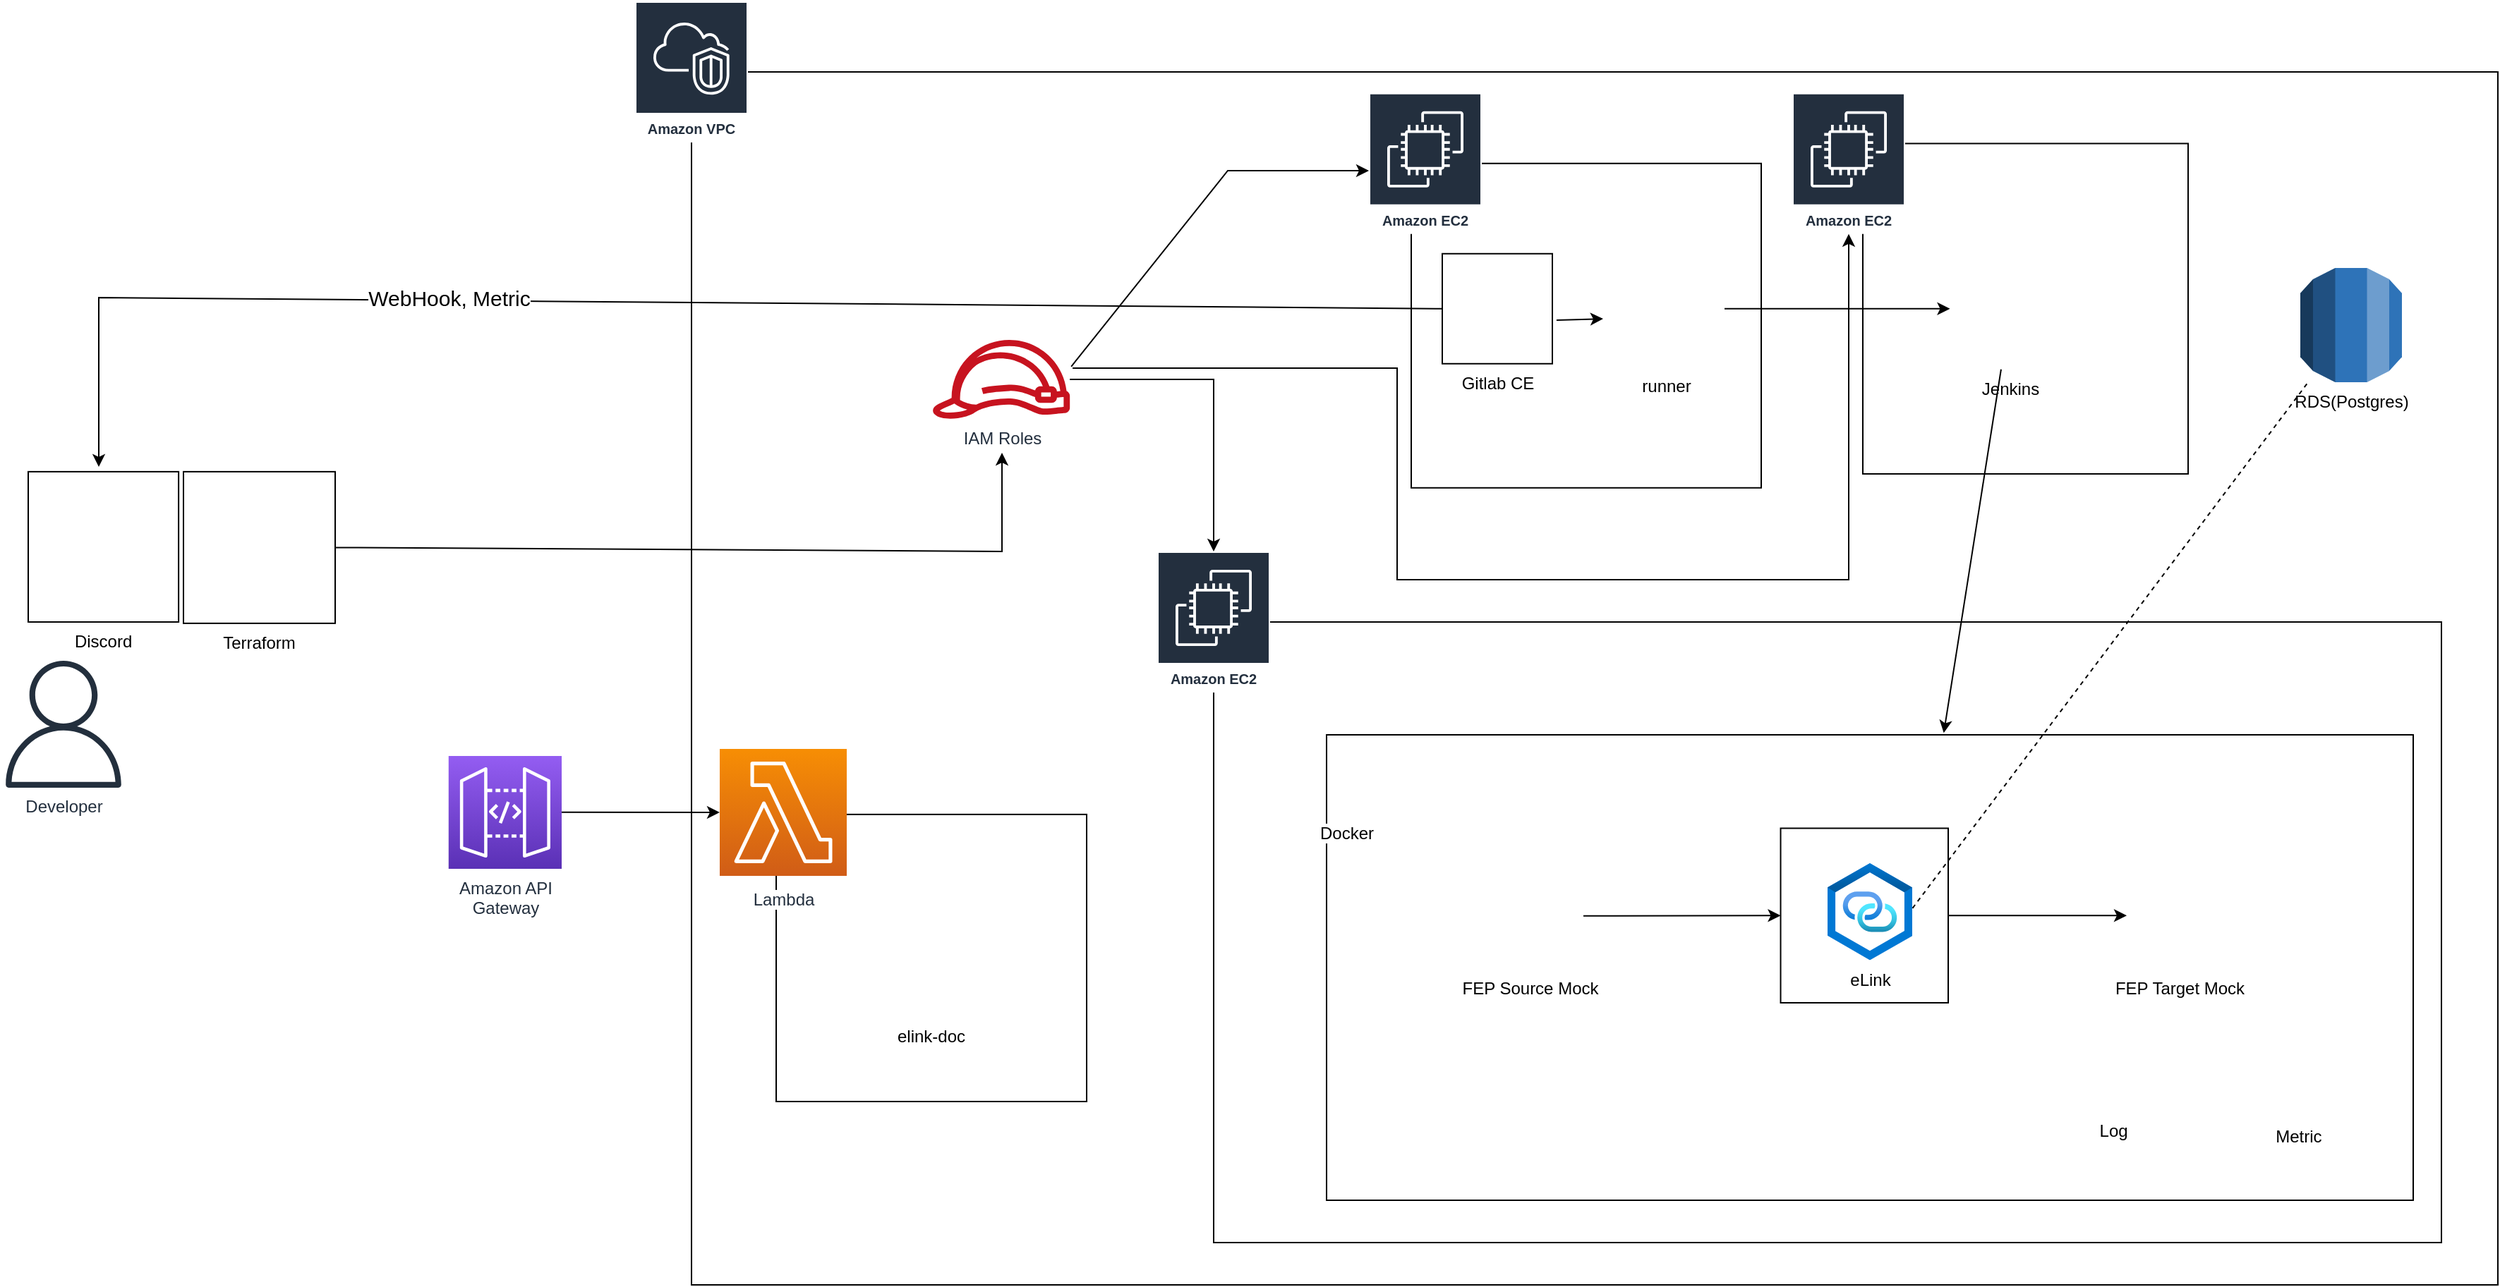 <mxfile version="24.7.17">
  <diagram id="Ht1M8jgEwFfnCIfOTk4-" name="Page-1">
    <mxGraphModel dx="3609" dy="2128" grid="1" gridSize="10" guides="1" tooltips="1" connect="1" arrows="1" fold="1" page="1" pageScale="1" pageWidth="1169" pageHeight="827" math="0" shadow="0">
      <root>
        <mxCell id="0" />
        <mxCell id="1" parent="0" />
        <mxCell id="_Apwnt3_-4KDrW0ZBKdp-31" value="" style="rounded=0;whiteSpace=wrap;html=1;fillColor=none;" vertex="1" parent="1">
          <mxGeometry x="10" y="-30" width="1280" height="860" as="geometry" />
        </mxCell>
        <mxCell id="_Apwnt3_-4KDrW0ZBKdp-57" value="" style="rounded=0;whiteSpace=wrap;html=1;fillColor=none;" vertex="1" parent="1">
          <mxGeometry x="70" y="496.44" width="220" height="203.56" as="geometry" />
        </mxCell>
        <mxCell id="_Apwnt3_-4KDrW0ZBKdp-13" value="" style="rounded=0;whiteSpace=wrap;html=1;fillColor=none;" vertex="1" parent="1">
          <mxGeometry x="380" y="360" width="870" height="440" as="geometry" />
        </mxCell>
        <mxCell id="_Apwnt3_-4KDrW0ZBKdp-25" value="" style="rounded=0;whiteSpace=wrap;html=1;fillColor=none;" vertex="1" parent="1">
          <mxGeometry x="460" y="440" width="770" height="330" as="geometry" />
        </mxCell>
        <mxCell id="_Apwnt3_-4KDrW0ZBKdp-38" value="" style="rounded=0;whiteSpace=wrap;html=1;fillColor=none;" vertex="1" parent="1">
          <mxGeometry x="781.75" y="506.25" width="118.75" height="123.75" as="geometry" />
        </mxCell>
        <mxCell id="_Apwnt3_-4KDrW0ZBKdp-33" value="" style="rounded=0;whiteSpace=wrap;html=1;fillColor=none;" vertex="1" parent="1">
          <mxGeometry x="840" y="20.76" width="230.5" height="234.25" as="geometry" />
        </mxCell>
        <mxCell id="_Apwnt3_-4KDrW0ZBKdp-8" value="" style="rounded=0;whiteSpace=wrap;html=1;fillColor=none;" vertex="1" parent="1">
          <mxGeometry x="520" y="34.88" width="248" height="230" as="geometry" />
        </mxCell>
        <mxCell id="_Apwnt3_-4KDrW0ZBKdp-5" value="elink-doc" style="shape=image;verticalLabelPosition=bottom;labelBackgroundColor=default;verticalAlign=top;aspect=fixed;imageAspect=0;image=https://taetaetae.github.io/images/spring-boot-eclipse/spring-boot-logo.jpg;" vertex="1" parent="1">
          <mxGeometry x="135" y="550" width="90" height="90" as="geometry" />
        </mxCell>
        <mxCell id="UEzPUAAOIrF-is8g5C7q-113" value="Lambda" style="outlineConnect=0;fontColor=#232F3E;gradientColor=#F78E04;gradientDirection=north;fillColor=#D05C17;strokeColor=#ffffff;dashed=0;verticalLabelPosition=bottom;verticalAlign=top;align=center;html=1;fontSize=12;fontStyle=0;aspect=fixed;shape=mxgraph.aws4.resourceIcon;resIcon=mxgraph.aws4.lambda;labelBackgroundColor=#ffffff;spacingTop=3;" parent="1" vertex="1">
          <mxGeometry x="30.0" y="450" width="90" height="90" as="geometry" />
        </mxCell>
        <mxCell id="UEzPUAAOIrF-is8g5C7q-114" value="Amazon API&lt;br&gt;Gateway&lt;br&gt;" style="outlineConnect=0;fontColor=#232F3E;gradientColor=#945DF2;gradientDirection=north;fillColor=#5A30B5;strokeColor=#ffffff;dashed=0;verticalLabelPosition=bottom;verticalAlign=top;align=center;html=1;fontSize=12;fontStyle=0;aspect=fixed;shape=mxgraph.aws4.resourceIcon;resIcon=mxgraph.aws4.api_gateway;labelBackgroundColor=#ffffff;" parent="1" vertex="1">
          <mxGeometry x="-162.12" y="454.94" width="80.12" height="80.12" as="geometry" />
        </mxCell>
        <mxCell id="UEzPUAAOIrF-is8g5C7q-122" value="IAM Roles" style="outlineConnect=0;fontColor=#232F3E;gradientColor=none;fillColor=#C7131F;strokeColor=none;dashed=0;verticalLabelPosition=bottom;verticalAlign=top;align=center;html=1;fontSize=12;fontStyle=0;aspect=fixed;pointerEvents=1;shape=mxgraph.aws4.role;labelBackgroundColor=#ffffff;" parent="1" vertex="1">
          <mxGeometry x="180" y="160" width="99.09" height="55.9" as="geometry" />
        </mxCell>
        <mxCell id="_Apwnt3_-4KDrW0ZBKdp-1" value="Gitlab CE" style="shape=image;html=1;verticalAlign=top;verticalLabelPosition=bottom;labelBackgroundColor=#ffffff;imageAspect=0;aspect=fixed;image=https://cdn4.iconfinder.com/data/icons/socialcones/508/Gitlab-128.png;imageBorder=default;" vertex="1" parent="1">
          <mxGeometry x="542" y="98.88" width="78" height="78" as="geometry" />
        </mxCell>
        <mxCell id="_Apwnt3_-4KDrW0ZBKdp-3" value="Amazon EC2" style="sketch=0;outlineConnect=0;fontColor=#232F3E;gradientColor=none;strokeColor=#ffffff;fillColor=#232F3E;dashed=0;verticalLabelPosition=middle;verticalAlign=bottom;align=center;html=1;whiteSpace=wrap;fontSize=10;fontStyle=1;spacing=3;shape=mxgraph.aws4.productIcon;prIcon=mxgraph.aws4.ec2;" vertex="1" parent="1">
          <mxGeometry x="490" y="-15.12" width="80" height="100" as="geometry" />
        </mxCell>
        <mxCell id="_Apwnt3_-4KDrW0ZBKdp-6" value="Amazon EC2" style="sketch=0;outlineConnect=0;fontColor=#232F3E;gradientColor=none;strokeColor=#ffffff;fillColor=#232F3E;dashed=0;verticalLabelPosition=middle;verticalAlign=bottom;align=center;html=1;whiteSpace=wrap;fontSize=10;fontStyle=1;spacing=3;shape=mxgraph.aws4.productIcon;prIcon=mxgraph.aws4.ec2;" vertex="1" parent="1">
          <mxGeometry x="340" y="310" width="80" height="100" as="geometry" />
        </mxCell>
        <mxCell id="_Apwnt3_-4KDrW0ZBKdp-9" value="Developer" style="sketch=0;outlineConnect=0;fontColor=#232F3E;gradientColor=none;fillColor=#232F3D;strokeColor=none;dashed=0;verticalLabelPosition=bottom;verticalAlign=top;align=center;html=1;fontSize=12;fontStyle=0;aspect=fixed;pointerEvents=1;shape=mxgraph.aws4.user;" vertex="1" parent="1">
          <mxGeometry x="-480" y="387.44" width="90" height="90" as="geometry" />
        </mxCell>
        <mxCell id="_Apwnt3_-4KDrW0ZBKdp-15" value="Terraform" style="shape=image;verticalLabelPosition=bottom;labelBackgroundColor=default;verticalAlign=top;aspect=fixed;imageAspect=0;image=https://www.svgrepo.com/show/376353/terraform.svg;imageBorder=default;" vertex="1" parent="1">
          <mxGeometry x="-350" y="253.44" width="107.5" height="107.5" as="geometry" />
        </mxCell>
        <mxCell id="_Apwnt3_-4KDrW0ZBKdp-16" value="eLink" style="image;aspect=fixed;html=1;points=[];align=center;fontSize=12;image=img/lib/azure2/preview/Private_Link_Hub.svg;" vertex="1" parent="1">
          <mxGeometry x="815" y="530.88" width="60" height="69" as="geometry" />
        </mxCell>
        <mxCell id="_Apwnt3_-4KDrW0ZBKdp-18" value="FEP Target Mock" style="shape=image;verticalLabelPosition=bottom;labelBackgroundColor=default;verticalAlign=top;aspect=fixed;imageAspect=0;image=https://taetaetae.github.io/images/spring-boot-eclipse/spring-boot-logo.jpg;" vertex="1" parent="1">
          <mxGeometry x="1027" y="530.38" width="75.5" height="75.5" as="geometry" />
        </mxCell>
        <mxCell id="_Apwnt3_-4KDrW0ZBKdp-21" value="FEP Source Mock" style="shape=image;verticalLabelPosition=bottom;labelBackgroundColor=default;verticalAlign=top;aspect=fixed;imageAspect=0;image=https://taetaetae.github.io/images/spring-boot-eclipse/spring-boot-logo.jpg;" vertex="1" parent="1">
          <mxGeometry x="567" y="530.88" width="75" height="75" as="geometry" />
        </mxCell>
        <mxCell id="_Apwnt3_-4KDrW0ZBKdp-24" value="Docker" style="shape=image;html=1;verticalAlign=top;verticalLabelPosition=bottom;labelBackgroundColor=#ffffff;imageAspect=0;aspect=fixed;image=https://cdn1.iconfinder.com/data/icons/unicons-line-vol-3/24/docker-128.png" vertex="1" parent="1">
          <mxGeometry x="410" y="368.44" width="128" height="128" as="geometry" />
        </mxCell>
        <mxCell id="_Apwnt3_-4KDrW0ZBKdp-27" value="runner" style="shape=image;verticalLabelPosition=bottom;labelBackgroundColor=default;verticalAlign=top;aspect=fixed;imageAspect=0;image=https://d3g9o9u8re44ak.cloudfront.net/logo/106893ee-a3f1-4d64-8aad-3598cd442c18/97c84bc1-190b-44e3-aa5d-0dfc8de149d3.png;" vertex="1" parent="1">
          <mxGeometry x="660" y="96.88" width="82" height="82" as="geometry" />
        </mxCell>
        <mxCell id="_Apwnt3_-4KDrW0ZBKdp-30" value="Amazon VPC" style="sketch=0;outlineConnect=0;fontColor=#232F3E;gradientColor=none;strokeColor=#ffffff;fillColor=#232F3E;dashed=0;verticalLabelPosition=middle;verticalAlign=bottom;align=center;html=1;whiteSpace=wrap;fontSize=10;fontStyle=1;spacing=3;shape=mxgraph.aws4.productIcon;prIcon=mxgraph.aws4.vpc;" vertex="1" parent="1">
          <mxGeometry x="-30" y="-80" width="80" height="100" as="geometry" />
        </mxCell>
        <mxCell id="_Apwnt3_-4KDrW0ZBKdp-32" value="Amazon EC2" style="sketch=0;outlineConnect=0;fontColor=#232F3E;gradientColor=none;strokeColor=#ffffff;fillColor=#232F3E;dashed=0;verticalLabelPosition=middle;verticalAlign=bottom;align=center;html=1;whiteSpace=wrap;fontSize=10;fontStyle=1;spacing=3;shape=mxgraph.aws4.productIcon;prIcon=mxgraph.aws4.ec2;" vertex="1" parent="1">
          <mxGeometry x="790" y="-15.12" width="80" height="100" as="geometry" />
        </mxCell>
        <mxCell id="_Apwnt3_-4KDrW0ZBKdp-35" value="Jenkins" style="shape=image;verticalLabelPosition=bottom;labelBackgroundColor=default;verticalAlign=top;aspect=fixed;imageAspect=0;image=https://wiki.jenkins-ci.org/JENKINS/attachments/2916393/57409617.png;" vertex="1" parent="1">
          <mxGeometry x="901.75" y="94.88" width="86" height="86" as="geometry" />
        </mxCell>
        <mxCell id="_Apwnt3_-4KDrW0ZBKdp-37" value="" style="shape=image;verticalLabelPosition=bottom;labelBackgroundColor=default;verticalAlign=top;aspect=fixed;imageAspect=0;image=https://upload.wikimedia.org/wikipedia/commons/f/fe/Apache_Tomcat_logo.svg;" vertex="1" parent="1">
          <mxGeometry x="731.75" y="458.05" width="115" height="81.95" as="geometry" />
        </mxCell>
        <mxCell id="_Apwnt3_-4KDrW0ZBKdp-43" value="" style="endArrow=classic;html=1;rounded=0;entryX=0;entryY=0.5;entryDx=0;entryDy=0;" edge="1" parent="1" source="_Apwnt3_-4KDrW0ZBKdp-27" target="_Apwnt3_-4KDrW0ZBKdp-35">
          <mxGeometry width="50" height="50" relative="1" as="geometry">
            <mxPoint x="260" y="390" as="sourcePoint" />
            <mxPoint x="310" y="340" as="targetPoint" />
          </mxGeometry>
        </mxCell>
        <mxCell id="_Apwnt3_-4KDrW0ZBKdp-44" value="" style="endArrow=classic;html=1;rounded=0;entryX=-0.049;entryY=0.587;entryDx=0;entryDy=0;exitX=1.038;exitY=0.604;exitDx=0;exitDy=0;exitPerimeter=0;entryPerimeter=0;" edge="1" parent="1" source="_Apwnt3_-4KDrW0ZBKdp-1" target="_Apwnt3_-4KDrW0ZBKdp-27">
          <mxGeometry width="50" height="50" relative="1" as="geometry">
            <mxPoint x="752" y="148" as="sourcePoint" />
            <mxPoint x="912" y="148" as="targetPoint" />
          </mxGeometry>
        </mxCell>
        <mxCell id="_Apwnt3_-4KDrW0ZBKdp-45" value="" style="endArrow=classic;html=1;rounded=0;entryX=0.568;entryY=-0.004;entryDx=0;entryDy=0;entryPerimeter=0;" edge="1" parent="1" source="_Apwnt3_-4KDrW0ZBKdp-35" target="_Apwnt3_-4KDrW0ZBKdp-25">
          <mxGeometry width="50" height="50" relative="1" as="geometry">
            <mxPoint x="752" y="148" as="sourcePoint" />
            <mxPoint x="912" y="148" as="targetPoint" />
          </mxGeometry>
        </mxCell>
        <mxCell id="_Apwnt3_-4KDrW0ZBKdp-47" value="" style="endArrow=none;dashed=1;html=1;rounded=0;exitX=1.004;exitY=0.464;exitDx=0;exitDy=0;exitPerimeter=0;" edge="1" parent="1" source="_Apwnt3_-4KDrW0ZBKdp-16" target="_Apwnt3_-4KDrW0ZBKdp-41">
          <mxGeometry width="50" height="50" relative="1" as="geometry">
            <mxPoint x="1290" y="313.22" as="sourcePoint" />
            <mxPoint x="1040" y="329.246" as="targetPoint" />
          </mxGeometry>
        </mxCell>
        <mxCell id="_Apwnt3_-4KDrW0ZBKdp-41" value="RDS(Postgres)" style="outlineConnect=0;dashed=0;verticalLabelPosition=bottom;verticalAlign=top;align=center;html=1;shape=mxgraph.aws3.rds;fillColor=#2E73B8;gradientColor=none;" vertex="1" parent="1">
          <mxGeometry x="1150" y="109" width="72" height="81" as="geometry" />
        </mxCell>
        <mxCell id="_Apwnt3_-4KDrW0ZBKdp-49" value="Log" style="shape=image;verticalLabelPosition=bottom;labelBackgroundColor=default;verticalAlign=top;aspect=fixed;imageAspect=0;image=https://miro.medium.com/v2/resize:fit:1400/1*vZDu4Bwj2GxQh8t1IjDq4w.png;" vertex="1" parent="1">
          <mxGeometry x="940.06" y="652.0" width="155.5" height="55.07" as="geometry" />
        </mxCell>
        <mxCell id="_Apwnt3_-4KDrW0ZBKdp-51" value="Metric" style="shape=image;verticalLabelPosition=bottom;labelBackgroundColor=default;verticalAlign=top;aspect=fixed;imageAspect=0;image=https://cdn.icon-icons.com/icons2/2699/PNG/512/grafana_logo_icon_171048.png;" vertex="1" parent="1">
          <mxGeometry x="1108.43" y="630" width="81" height="81" as="geometry" />
        </mxCell>
        <mxCell id="_Apwnt3_-4KDrW0ZBKdp-55" value="" style="endArrow=classic;html=1;rounded=0;exitX=1;exitY=0.5;exitDx=0;exitDy=0;entryX=0;entryY=0.5;entryDx=0;entryDy=0;" edge="1" parent="1" source="_Apwnt3_-4KDrW0ZBKdp-21" target="_Apwnt3_-4KDrW0ZBKdp-38">
          <mxGeometry width="50" height="50" relative="1" as="geometry">
            <mxPoint x="757" y="490" as="sourcePoint" />
            <mxPoint x="807" y="440" as="targetPoint" />
          </mxGeometry>
        </mxCell>
        <mxCell id="_Apwnt3_-4KDrW0ZBKdp-56" value="" style="endArrow=classic;html=1;rounded=0;exitX=1;exitY=0.5;exitDx=0;exitDy=0;entryX=0;entryY=0.5;entryDx=0;entryDy=0;" edge="1" parent="1" source="_Apwnt3_-4KDrW0ZBKdp-38" target="_Apwnt3_-4KDrW0ZBKdp-18">
          <mxGeometry width="50" height="50" relative="1" as="geometry">
            <mxPoint x="642" y="575" as="sourcePoint" />
            <mxPoint x="792" y="578" as="targetPoint" />
          </mxGeometry>
        </mxCell>
        <mxCell id="_Apwnt3_-4KDrW0ZBKdp-58" value="" style="endArrow=classic;html=1;rounded=0;exitX=1;exitY=0.499;exitDx=0;exitDy=0;exitPerimeter=0;" edge="1" parent="1" source="UEzPUAAOIrF-is8g5C7q-114" target="UEzPUAAOIrF-is8g5C7q-113">
          <mxGeometry width="50" height="50" relative="1" as="geometry">
            <mxPoint x="-82" y="579.5" as="sourcePoint" />
            <mxPoint x="6" y="579.5" as="targetPoint" />
          </mxGeometry>
        </mxCell>
        <mxCell id="_Apwnt3_-4KDrW0ZBKdp-59" value="" style="endArrow=classic;html=1;rounded=0;exitX=1;exitY=0.5;exitDx=0;exitDy=0;" edge="1" parent="1" source="_Apwnt3_-4KDrW0ZBKdp-15">
          <mxGeometry width="50" height="50" relative="1" as="geometry">
            <mxPoint x="-210" y="418.44" as="sourcePoint" />
            <mxPoint x="230" y="240" as="targetPoint" />
            <Array as="points">
              <mxPoint x="230" y="310" />
            </Array>
          </mxGeometry>
        </mxCell>
        <mxCell id="_Apwnt3_-4KDrW0ZBKdp-60" value="" style="endArrow=classic;html=1;rounded=0;exitX=0;exitY=0.5;exitDx=0;exitDy=0;" edge="1" parent="1" source="_Apwnt3_-4KDrW0ZBKdp-1">
          <mxGeometry width="50" height="50" relative="1" as="geometry">
            <mxPoint x="-222" y="322" as="sourcePoint" />
            <mxPoint x="-410" y="250" as="targetPoint" />
            <Array as="points">
              <mxPoint x="-410" y="130" />
            </Array>
          </mxGeometry>
        </mxCell>
        <mxCell id="_Apwnt3_-4KDrW0ZBKdp-67" value="&lt;font style=&quot;font-size: 15px;&quot;&gt;WebHook, Metric&lt;/font&gt;" style="edgeLabel;html=1;align=center;verticalAlign=middle;resizable=0;points=[];" vertex="1" connectable="0" parent="_Apwnt3_-4KDrW0ZBKdp-60">
          <mxGeometry x="0.313" y="-2" relative="1" as="geometry">
            <mxPoint as="offset" />
          </mxGeometry>
        </mxCell>
        <mxCell id="_Apwnt3_-4KDrW0ZBKdp-63" value="" style="endArrow=classic;html=1;rounded=0;" edge="1" parent="1" source="UEzPUAAOIrF-is8g5C7q-122" target="_Apwnt3_-4KDrW0ZBKdp-6">
          <mxGeometry width="50" height="50" relative="1" as="geometry">
            <mxPoint x="350" y="230.88" as="sourcePoint" />
            <mxPoint x="400" y="180.88" as="targetPoint" />
            <Array as="points">
              <mxPoint x="380" y="188" />
            </Array>
          </mxGeometry>
        </mxCell>
        <mxCell id="_Apwnt3_-4KDrW0ZBKdp-64" value="" style="endArrow=classic;html=1;rounded=0;" edge="1" parent="1">
          <mxGeometry width="50" height="50" relative="1" as="geometry">
            <mxPoint x="279.09" y="178.88" as="sourcePoint" />
            <mxPoint x="490" y="40" as="targetPoint" />
            <Array as="points">
              <mxPoint x="390" y="40" />
            </Array>
          </mxGeometry>
        </mxCell>
        <mxCell id="_Apwnt3_-4KDrW0ZBKdp-66" value="" style="endArrow=classic;html=1;rounded=0;exitX=1.02;exitY=0.358;exitDx=0;exitDy=0;exitPerimeter=0;" edge="1" parent="1" source="UEzPUAAOIrF-is8g5C7q-122" target="_Apwnt3_-4KDrW0ZBKdp-32">
          <mxGeometry width="50" height="50" relative="1" as="geometry">
            <mxPoint x="359.09" y="338.88" as="sourcePoint" />
            <mxPoint x="570" y="200" as="targetPoint" />
            <Array as="points">
              <mxPoint x="510" y="180" />
              <mxPoint x="510" y="330" />
              <mxPoint x="830" y="330" />
            </Array>
          </mxGeometry>
        </mxCell>
        <mxCell id="_Apwnt3_-4KDrW0ZBKdp-69" value="Discord" style="shape=image;verticalLabelPosition=bottom;labelBackgroundColor=default;verticalAlign=top;aspect=fixed;imageAspect=0;image=https://cdn1.iconfinder.com/data/icons/unicons-line-vol-3/24/discord-512.png;imageBorder=default;" vertex="1" parent="1">
          <mxGeometry x="-460" y="253.44" width="106.56" height="106.56" as="geometry" />
        </mxCell>
      </root>
    </mxGraphModel>
  </diagram>
</mxfile>
